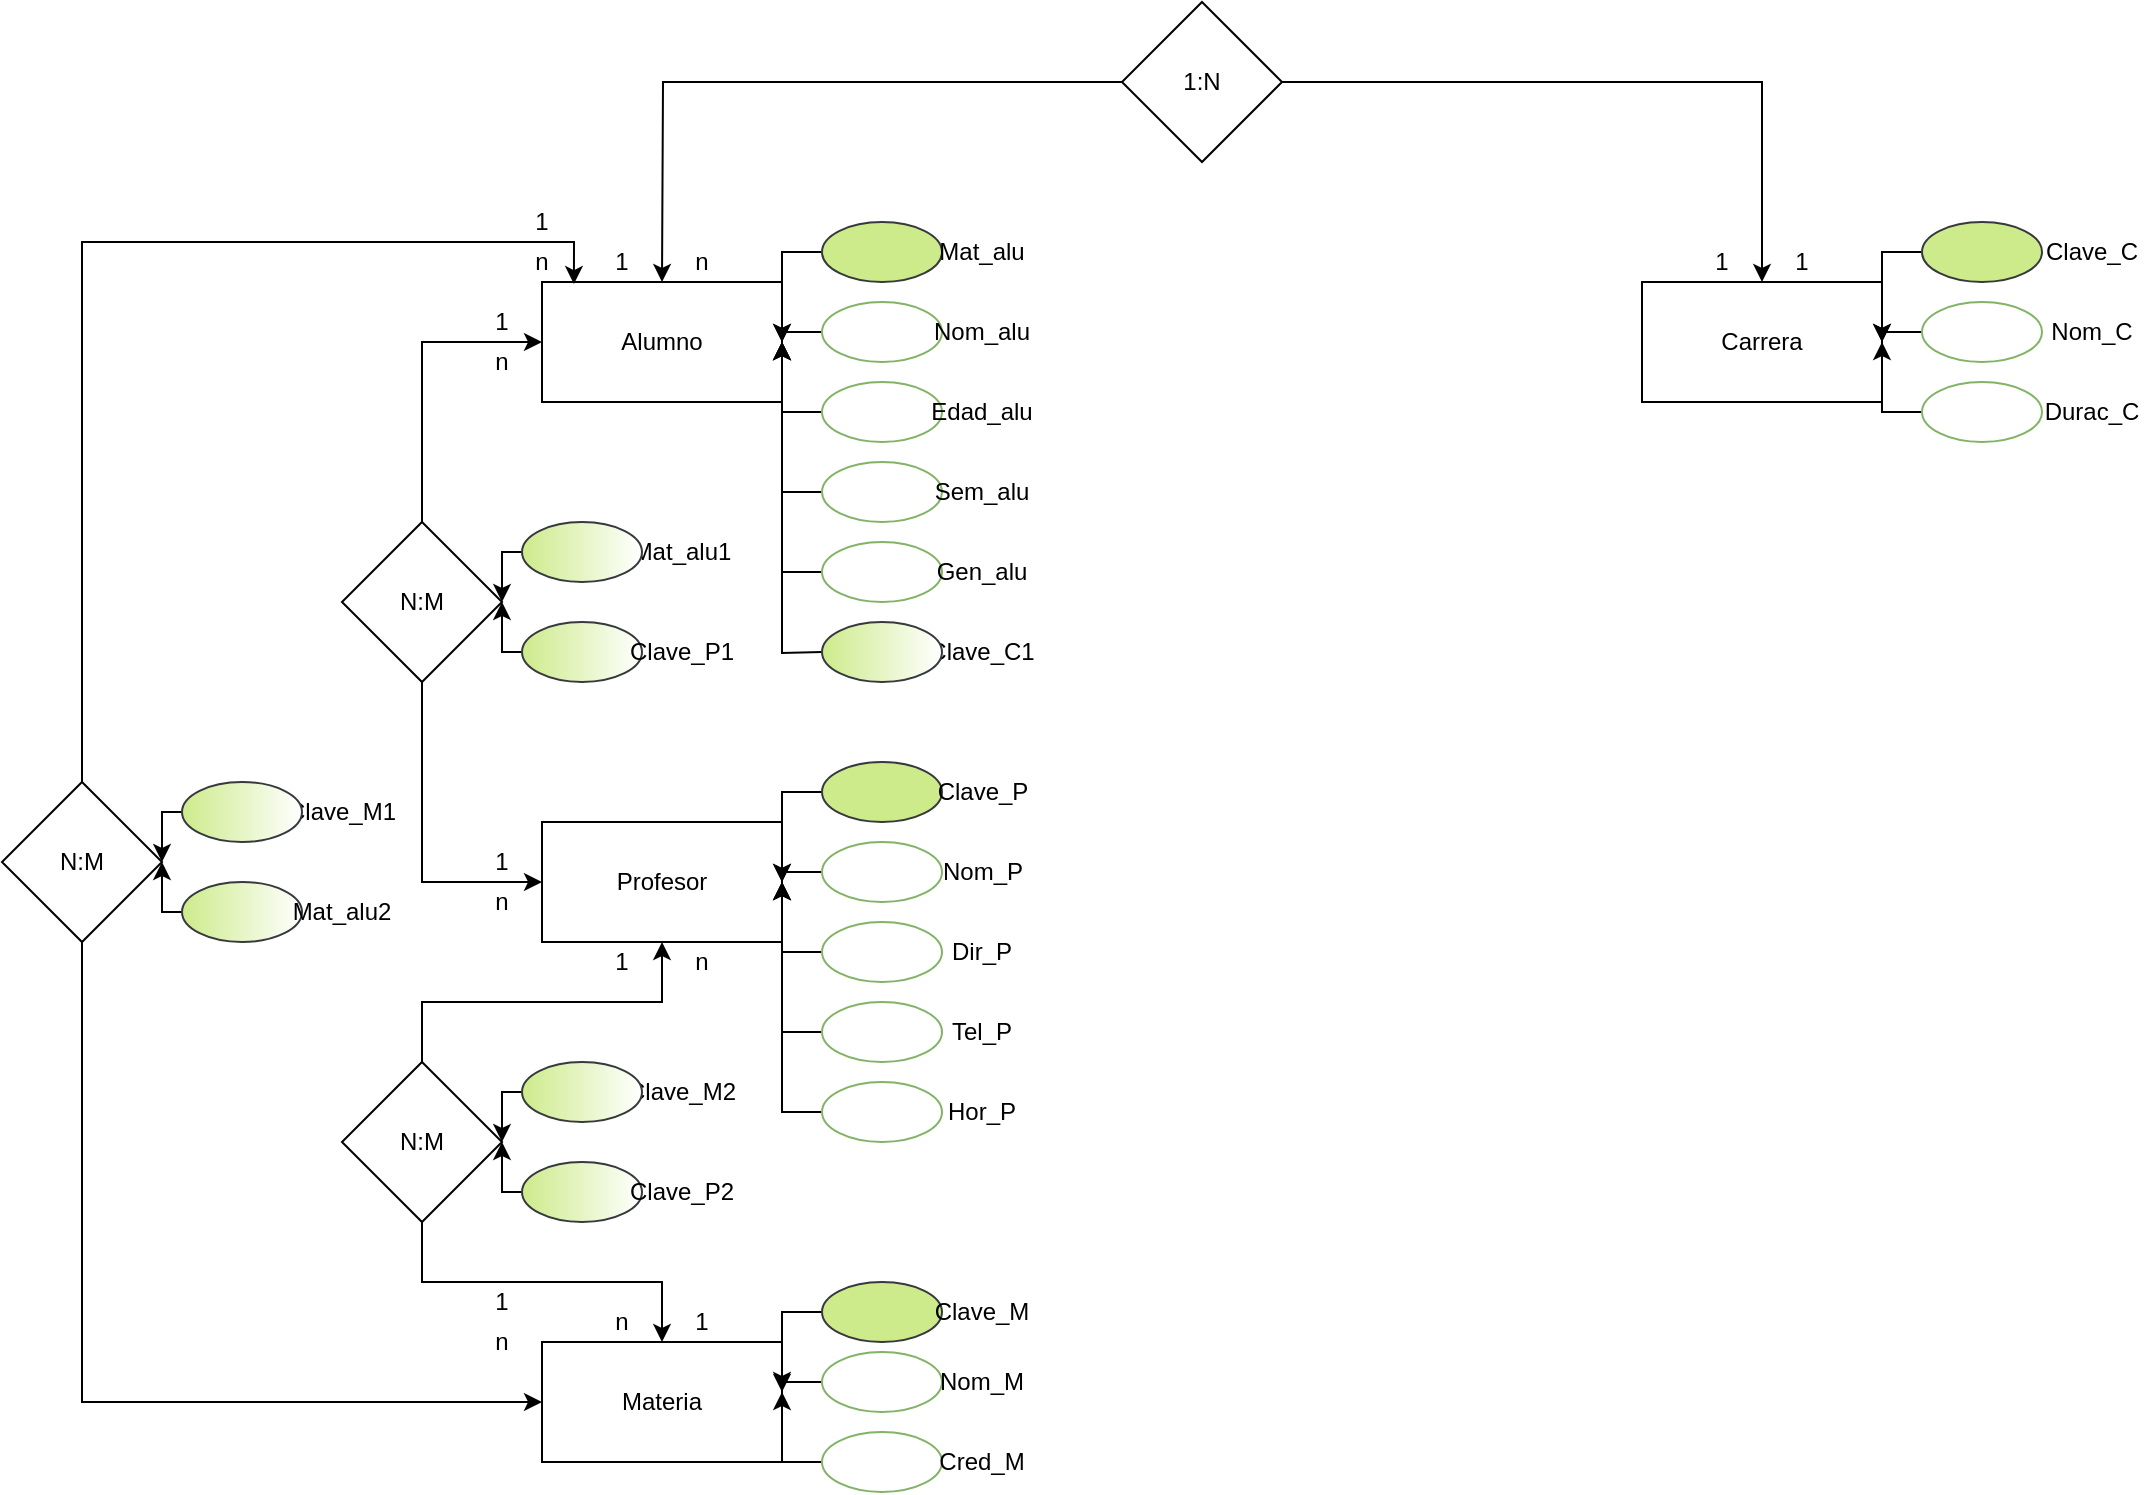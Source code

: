 <mxfile version="13.0.3" type="device" pages="2"><diagram id="GftuG7pJ5ghSXAMdsQRa" name="Ejercicio Colegio"><mxGraphModel dx="2495" dy="846" grid="1" gridSize="10" guides="1" tooltips="1" connect="1" arrows="1" fold="1" page="1" pageScale="1" pageWidth="1169" pageHeight="827" math="0" shadow="0"><root><mxCell id="0"/><mxCell id="1" parent="0"/><mxCell id="1kklRk2YoFLjcRQplFid-1" value="Alumno" style="rounded=0;whiteSpace=wrap;html=1;" parent="1" vertex="1"><mxGeometry x="250" y="160" width="120" height="60" as="geometry"/></mxCell><mxCell id="1kklRk2YoFLjcRQplFid-2" value="Carrera" style="rounded=0;whiteSpace=wrap;html=1;" parent="1" vertex="1"><mxGeometry x="800" y="160" width="120" height="60" as="geometry"/></mxCell><mxCell id="1kklRk2YoFLjcRQplFid-3" value="Profesor" style="rounded=0;whiteSpace=wrap;html=1;" parent="1" vertex="1"><mxGeometry x="250" y="430" width="120" height="60" as="geometry"/></mxCell><mxCell id="1kklRk2YoFLjcRQplFid-4" value="Materia" style="rounded=0;whiteSpace=wrap;html=1;" parent="1" vertex="1"><mxGeometry x="250" y="690" width="120" height="60" as="geometry"/></mxCell><mxCell id="1kklRk2YoFLjcRQplFid-37" style="edgeStyle=orthogonalEdgeStyle;rounded=0;orthogonalLoop=1;jettySize=auto;html=1;exitX=0;exitY=0.5;exitDx=0;exitDy=0;" parent="1" source="1kklRk2YoFLjcRQplFid-5" edge="1"><mxGeometry relative="1" as="geometry"><mxPoint x="370" y="190" as="targetPoint"/></mxGeometry></mxCell><mxCell id="1kklRk2YoFLjcRQplFid-5" value="" style="ellipse;whiteSpace=wrap;html=1;fillColor=#cdeb8b;strokeColor=#36393d;" parent="1" vertex="1"><mxGeometry x="390" y="130" width="60" height="30" as="geometry"/></mxCell><mxCell id="1kklRk2YoFLjcRQplFid-76" style="edgeStyle=orthogonalEdgeStyle;rounded=0;orthogonalLoop=1;jettySize=auto;html=1;exitX=0;exitY=0.5;exitDx=0;exitDy=0;" parent="1" source="1kklRk2YoFLjcRQplFid-8" edge="1"><mxGeometry relative="1" as="geometry"><mxPoint x="370" y="460" as="targetPoint"/></mxGeometry></mxCell><mxCell id="1kklRk2YoFLjcRQplFid-8" value="" style="ellipse;whiteSpace=wrap;html=1;fillColor=#cdeb8b;strokeColor=#36393d;" parent="1" vertex="1"><mxGeometry x="390" y="400" width="60" height="30" as="geometry"/></mxCell><mxCell id="1kklRk2YoFLjcRQplFid-84" style="edgeStyle=orthogonalEdgeStyle;rounded=0;orthogonalLoop=1;jettySize=auto;html=1;exitX=0;exitY=0.5;exitDx=0;exitDy=0;" parent="1" source="1kklRk2YoFLjcRQplFid-9" edge="1"><mxGeometry relative="1" as="geometry"><mxPoint x="370" y="715" as="targetPoint"/></mxGeometry></mxCell><mxCell id="1kklRk2YoFLjcRQplFid-9" value="" style="ellipse;whiteSpace=wrap;html=1;fillColor=#cdeb8b;strokeColor=#36393d;" parent="1" vertex="1"><mxGeometry x="390" y="660" width="60" height="30" as="geometry"/></mxCell><mxCell id="1kklRk2YoFLjcRQplFid-45" style="edgeStyle=orthogonalEdgeStyle;rounded=0;orthogonalLoop=1;jettySize=auto;html=1;exitX=0;exitY=0.5;exitDx=0;exitDy=0;" parent="1" source="1kklRk2YoFLjcRQplFid-10" edge="1"><mxGeometry relative="1" as="geometry"><mxPoint x="920" y="190" as="targetPoint"/></mxGeometry></mxCell><mxCell id="1kklRk2YoFLjcRQplFid-10" value="" style="ellipse;whiteSpace=wrap;html=1;fillColor=#cdeb8b;strokeColor=#36393d;" parent="1" vertex="1"><mxGeometry x="940" y="130" width="60" height="30" as="geometry"/></mxCell><mxCell id="1kklRk2YoFLjcRQplFid-31" style="edgeStyle=orthogonalEdgeStyle;rounded=0;orthogonalLoop=1;jettySize=auto;html=1;exitX=0;exitY=0.5;exitDx=0;exitDy=0;entryX=1;entryY=0.5;entryDx=0;entryDy=0;" parent="1" source="1kklRk2YoFLjcRQplFid-12" edge="1"><mxGeometry relative="1" as="geometry"><mxPoint x="370" y="190" as="targetPoint"/></mxGeometry></mxCell><mxCell id="1kklRk2YoFLjcRQplFid-12" value="" style="ellipse;whiteSpace=wrap;html=1;fillColor=none;strokeColor=#82b366;" parent="1" vertex="1"><mxGeometry x="390" y="170" width="60" height="30" as="geometry"/></mxCell><mxCell id="1kklRk2YoFLjcRQplFid-32" style="edgeStyle=orthogonalEdgeStyle;rounded=0;orthogonalLoop=1;jettySize=auto;html=1;exitX=0;exitY=0.5;exitDx=0;exitDy=0;entryX=1;entryY=0.5;entryDx=0;entryDy=0;" parent="1" source="1kklRk2YoFLjcRQplFid-13" edge="1"><mxGeometry relative="1" as="geometry"><mxPoint x="370" y="190" as="targetPoint"/></mxGeometry></mxCell><mxCell id="1kklRk2YoFLjcRQplFid-13" value="" style="ellipse;whiteSpace=wrap;html=1;fillColor=none;strokeColor=#82b366;" parent="1" vertex="1"><mxGeometry x="390" y="210" width="60" height="30" as="geometry"/></mxCell><mxCell id="1kklRk2YoFLjcRQplFid-36" style="edgeStyle=orthogonalEdgeStyle;rounded=0;orthogonalLoop=1;jettySize=auto;html=1;exitX=0;exitY=0.5;exitDx=0;exitDy=0;" parent="1" source="1kklRk2YoFLjcRQplFid-14" edge="1"><mxGeometry relative="1" as="geometry"><mxPoint x="370" y="190" as="targetPoint"/></mxGeometry></mxCell><mxCell id="1kklRk2YoFLjcRQplFid-14" value="" style="ellipse;whiteSpace=wrap;html=1;fillColor=none;strokeColor=#82b366;" parent="1" vertex="1"><mxGeometry x="390" y="290" width="60" height="30" as="geometry"/></mxCell><mxCell id="1kklRk2YoFLjcRQplFid-35" style="edgeStyle=orthogonalEdgeStyle;rounded=0;orthogonalLoop=1;jettySize=auto;html=1;exitX=0;exitY=0.5;exitDx=0;exitDy=0;" parent="1" source="1kklRk2YoFLjcRQplFid-15" edge="1"><mxGeometry relative="1" as="geometry"><mxPoint x="370" y="190" as="targetPoint"/></mxGeometry></mxCell><mxCell id="1kklRk2YoFLjcRQplFid-15" value="" style="ellipse;whiteSpace=wrap;html=1;fillColor=none;strokeColor=#82b366;" parent="1" vertex="1"><mxGeometry x="390" y="250" width="60" height="30" as="geometry"/></mxCell><mxCell id="1kklRk2YoFLjcRQplFid-43" style="edgeStyle=orthogonalEdgeStyle;rounded=0;orthogonalLoop=1;jettySize=auto;html=1;exitX=0;exitY=0.5;exitDx=0;exitDy=0;entryX=1;entryY=0.5;entryDx=0;entryDy=0;" parent="1" source="1kklRk2YoFLjcRQplFid-16" target="1kklRk2YoFLjcRQplFid-2" edge="1"><mxGeometry relative="1" as="geometry"/></mxCell><mxCell id="1kklRk2YoFLjcRQplFid-16" value="" style="ellipse;whiteSpace=wrap;html=1;fillColor=none;strokeColor=#82b366;" parent="1" vertex="1"><mxGeometry x="940" y="170" width="60" height="30" as="geometry"/></mxCell><mxCell id="1kklRk2YoFLjcRQplFid-44" style="edgeStyle=orthogonalEdgeStyle;rounded=0;orthogonalLoop=1;jettySize=auto;html=1;exitX=0;exitY=0.5;exitDx=0;exitDy=0;" parent="1" source="1kklRk2YoFLjcRQplFid-17" edge="1"><mxGeometry relative="1" as="geometry"><mxPoint x="920" y="190" as="targetPoint"/></mxGeometry></mxCell><mxCell id="1kklRk2YoFLjcRQplFid-17" value="" style="ellipse;whiteSpace=wrap;html=1;fillColor=none;strokeColor=#82b366;" parent="1" vertex="1"><mxGeometry x="940" y="210" width="60" height="30" as="geometry"/></mxCell><mxCell id="1kklRk2YoFLjcRQplFid-78" style="edgeStyle=orthogonalEdgeStyle;rounded=0;orthogonalLoop=1;jettySize=auto;html=1;exitX=0;exitY=0.5;exitDx=0;exitDy=0;" parent="1" source="1kklRk2YoFLjcRQplFid-18" edge="1"><mxGeometry relative="1" as="geometry"><mxPoint x="370" y="460" as="targetPoint"/></mxGeometry></mxCell><mxCell id="1kklRk2YoFLjcRQplFid-18" value="" style="ellipse;whiteSpace=wrap;html=1;fillColor=none;strokeColor=#82b366;" parent="1" vertex="1"><mxGeometry x="390" y="520" width="60" height="30" as="geometry"/></mxCell><mxCell id="1kklRk2YoFLjcRQplFid-79" style="edgeStyle=orthogonalEdgeStyle;rounded=0;orthogonalLoop=1;jettySize=auto;html=1;exitX=0;exitY=0.5;exitDx=0;exitDy=0;" parent="1" source="1kklRk2YoFLjcRQplFid-19" edge="1"><mxGeometry relative="1" as="geometry"><mxPoint x="370" y="460" as="targetPoint"/></mxGeometry></mxCell><mxCell id="1kklRk2YoFLjcRQplFid-19" value="" style="ellipse;whiteSpace=wrap;html=1;fillColor=none;strokeColor=#82b366;" parent="1" vertex="1"><mxGeometry x="390" y="560" width="60" height="30" as="geometry"/></mxCell><mxCell id="1kklRk2YoFLjcRQplFid-75" style="edgeStyle=orthogonalEdgeStyle;rounded=0;orthogonalLoop=1;jettySize=auto;html=1;exitX=0;exitY=0.5;exitDx=0;exitDy=0;entryX=1;entryY=0.5;entryDx=0;entryDy=0;" parent="1" source="1kklRk2YoFLjcRQplFid-20" target="1kklRk2YoFLjcRQplFid-3" edge="1"><mxGeometry relative="1" as="geometry"/></mxCell><mxCell id="1kklRk2YoFLjcRQplFid-20" value="" style="ellipse;whiteSpace=wrap;html=1;fillColor=none;strokeColor=#82b366;" parent="1" vertex="1"><mxGeometry x="390" y="440" width="60" height="30" as="geometry"/></mxCell><mxCell id="1kklRk2YoFLjcRQplFid-77" style="edgeStyle=orthogonalEdgeStyle;rounded=0;orthogonalLoop=1;jettySize=auto;html=1;exitX=0;exitY=0.5;exitDx=0;exitDy=0;entryX=1;entryY=0.5;entryDx=0;entryDy=0;" parent="1" source="1kklRk2YoFLjcRQplFid-21" target="1kklRk2YoFLjcRQplFid-3" edge="1"><mxGeometry relative="1" as="geometry"/></mxCell><mxCell id="1kklRk2YoFLjcRQplFid-21" value="" style="ellipse;whiteSpace=wrap;html=1;fillColor=none;strokeColor=#82b366;" parent="1" vertex="1"><mxGeometry x="390" y="480" width="60" height="30" as="geometry"/></mxCell><mxCell id="1kklRk2YoFLjcRQplFid-25" value="Mat_alu" style="text;html=1;strokeColor=none;fillColor=none;align=center;verticalAlign=middle;whiteSpace=wrap;rounded=0;" parent="1" vertex="1"><mxGeometry x="450" y="135" width="40" height="20" as="geometry"/></mxCell><mxCell id="1kklRk2YoFLjcRQplFid-26" value="Nom_alu" style="text;html=1;strokeColor=none;fillColor=none;align=center;verticalAlign=middle;whiteSpace=wrap;rounded=0;" parent="1" vertex="1"><mxGeometry x="450" y="175" width="40" height="20" as="geometry"/></mxCell><mxCell id="1kklRk2YoFLjcRQplFid-27" value="Edad_alu" style="text;html=1;strokeColor=none;fillColor=none;align=center;verticalAlign=middle;whiteSpace=wrap;rounded=0;" parent="1" vertex="1"><mxGeometry x="450" y="215" width="40" height="20" as="geometry"/></mxCell><mxCell id="1kklRk2YoFLjcRQplFid-28" value="Sem_alu" style="text;html=1;strokeColor=none;fillColor=none;align=center;verticalAlign=middle;whiteSpace=wrap;rounded=0;" parent="1" vertex="1"><mxGeometry x="450" y="255" width="40" height="20" as="geometry"/></mxCell><mxCell id="1kklRk2YoFLjcRQplFid-29" value="Gen_alu" style="text;html=1;strokeColor=none;fillColor=none;align=center;verticalAlign=middle;whiteSpace=wrap;rounded=0;" parent="1" vertex="1"><mxGeometry x="450" y="295" width="40" height="20" as="geometry"/></mxCell><mxCell id="1kklRk2YoFLjcRQplFid-38" value="Clave_C" style="text;html=1;strokeColor=none;fillColor=none;align=center;verticalAlign=middle;whiteSpace=wrap;rounded=0;" parent="1" vertex="1"><mxGeometry x="1000" y="135" width="50" height="20" as="geometry"/></mxCell><mxCell id="1kklRk2YoFLjcRQplFid-39" value="Nom_C" style="text;html=1;strokeColor=none;fillColor=none;align=center;verticalAlign=middle;whiteSpace=wrap;rounded=0;" parent="1" vertex="1"><mxGeometry x="1000" y="175" width="50" height="20" as="geometry"/></mxCell><mxCell id="1kklRk2YoFLjcRQplFid-40" value="Durac_C" style="text;html=1;strokeColor=none;fillColor=none;align=center;verticalAlign=middle;whiteSpace=wrap;rounded=0;" parent="1" vertex="1"><mxGeometry x="1000" y="215" width="50" height="20" as="geometry"/></mxCell><mxCell id="1kklRk2YoFLjcRQplFid-47" style="edgeStyle=orthogonalEdgeStyle;rounded=0;orthogonalLoop=1;jettySize=auto;html=1;exitX=1;exitY=0.5;exitDx=0;exitDy=0;entryX=0.5;entryY=0;entryDx=0;entryDy=0;" parent="1" source="1kklRk2YoFLjcRQplFid-46" target="1kklRk2YoFLjcRQplFid-2" edge="1"><mxGeometry relative="1" as="geometry"/></mxCell><mxCell id="1kklRk2YoFLjcRQplFid-48" style="edgeStyle=orthogonalEdgeStyle;rounded=0;orthogonalLoop=1;jettySize=auto;html=1;exitX=0;exitY=0.5;exitDx=0;exitDy=0;entryX=0.5;entryY=0;entryDx=0;entryDy=0;" parent="1" source="1kklRk2YoFLjcRQplFid-46" edge="1"><mxGeometry relative="1" as="geometry"><mxPoint x="310" y="160" as="targetPoint"/></mxGeometry></mxCell><mxCell id="1kklRk2YoFLjcRQplFid-46" value="1:N" style="rhombus;whiteSpace=wrap;html=1;fillColor=none;" parent="1" vertex="1"><mxGeometry x="540" y="20" width="80" height="80" as="geometry"/></mxCell><mxCell id="1kklRk2YoFLjcRQplFid-49" value="1" style="text;html=1;strokeColor=none;fillColor=none;align=center;verticalAlign=middle;whiteSpace=wrap;rounded=0;" parent="1" vertex="1"><mxGeometry x="270" y="140" width="40" height="20" as="geometry"/></mxCell><mxCell id="1kklRk2YoFLjcRQplFid-50" value="n" style="text;html=1;strokeColor=none;fillColor=none;align=center;verticalAlign=middle;whiteSpace=wrap;rounded=0;" parent="1" vertex="1"><mxGeometry x="310" y="140" width="40" height="20" as="geometry"/></mxCell><mxCell id="1kklRk2YoFLjcRQplFid-51" value="1" style="text;html=1;strokeColor=none;fillColor=none;align=center;verticalAlign=middle;whiteSpace=wrap;rounded=0;" parent="1" vertex="1"><mxGeometry x="820" y="140" width="40" height="20" as="geometry"/></mxCell><mxCell id="1kklRk2YoFLjcRQplFid-52" value="1" style="text;html=1;strokeColor=none;fillColor=none;align=center;verticalAlign=middle;whiteSpace=wrap;rounded=0;" parent="1" vertex="1"><mxGeometry x="860" y="140" width="40" height="20" as="geometry"/></mxCell><mxCell id="1kklRk2YoFLjcRQplFid-54" style="edgeStyle=orthogonalEdgeStyle;rounded=0;orthogonalLoop=1;jettySize=auto;html=1;exitX=0;exitY=0.5;exitDx=0;exitDy=0;" parent="1" edge="1"><mxGeometry relative="1" as="geometry"><mxPoint x="370" y="190" as="targetPoint"/><mxPoint x="390" y="345" as="sourcePoint"/></mxGeometry></mxCell><mxCell id="1kklRk2YoFLjcRQplFid-55" value="Clave_C1" style="text;html=1;strokeColor=none;fillColor=none;align=center;verticalAlign=middle;whiteSpace=wrap;rounded=0;" parent="1" vertex="1"><mxGeometry x="450" y="335" width="40" height="20" as="geometry"/></mxCell><mxCell id="1kklRk2YoFLjcRQplFid-58" value="Clave_P" style="text;html=1;align=center;verticalAlign=middle;resizable=0;points=[];autosize=1;" parent="1" vertex="1"><mxGeometry x="440" y="405" width="60" height="20" as="geometry"/></mxCell><mxCell id="1kklRk2YoFLjcRQplFid-62" value="Nom_P" style="text;html=1;align=center;verticalAlign=middle;resizable=0;points=[];autosize=1;" parent="1" vertex="1"><mxGeometry x="440" y="445" width="60" height="20" as="geometry"/></mxCell><mxCell id="1kklRk2YoFLjcRQplFid-63" value="Dir_P" style="text;html=1;strokeColor=none;fillColor=none;align=center;verticalAlign=middle;whiteSpace=wrap;rounded=0;shadow=0;" parent="1" vertex="1"><mxGeometry x="450" y="485" width="40" height="20" as="geometry"/></mxCell><mxCell id="1kklRk2YoFLjcRQplFid-65" value="Tel_P" style="text;html=1;strokeColor=none;fillColor=none;align=center;verticalAlign=middle;whiteSpace=wrap;rounded=0;shadow=0;" parent="1" vertex="1"><mxGeometry x="450" y="525" width="40" height="20" as="geometry"/></mxCell><mxCell id="1kklRk2YoFLjcRQplFid-66" value="Hor_P" style="text;html=1;strokeColor=none;fillColor=none;align=center;verticalAlign=middle;whiteSpace=wrap;rounded=0;shadow=0;" parent="1" vertex="1"><mxGeometry x="450" y="565" width="40" height="20" as="geometry"/></mxCell><mxCell id="1kklRk2YoFLjcRQplFid-83" style="edgeStyle=orthogonalEdgeStyle;rounded=0;orthogonalLoop=1;jettySize=auto;html=1;exitX=0;exitY=0.5;exitDx=0;exitDy=0;entryX=1;entryY=0.4;entryDx=0;entryDy=0;entryPerimeter=0;" parent="1" source="1kklRk2YoFLjcRQplFid-67" target="1kklRk2YoFLjcRQplFid-4" edge="1"><mxGeometry relative="1" as="geometry"/></mxCell><mxCell id="1kklRk2YoFLjcRQplFid-67" value="" style="ellipse;whiteSpace=wrap;html=1;fillColor=none;strokeColor=#82b366;" parent="1" vertex="1"><mxGeometry x="390" y="695" width="60" height="30" as="geometry"/></mxCell><mxCell id="1kklRk2YoFLjcRQplFid-85" style="edgeStyle=orthogonalEdgeStyle;rounded=0;orthogonalLoop=1;jettySize=auto;html=1;exitX=0;exitY=0.5;exitDx=0;exitDy=0;" parent="1" source="1kklRk2YoFLjcRQplFid-68" edge="1"><mxGeometry relative="1" as="geometry"><mxPoint x="370" y="715" as="targetPoint"/></mxGeometry></mxCell><mxCell id="1kklRk2YoFLjcRQplFid-68" value="" style="ellipse;whiteSpace=wrap;html=1;fillColor=none;strokeColor=#82b366;" parent="1" vertex="1"><mxGeometry x="390" y="735" width="60" height="30" as="geometry"/></mxCell><mxCell id="1kklRk2YoFLjcRQplFid-69" value="Nom_M" style="text;html=1;strokeColor=none;fillColor=none;align=center;verticalAlign=middle;whiteSpace=wrap;rounded=0;shadow=0;" parent="1" vertex="1"><mxGeometry x="450" y="700" width="40" height="20" as="geometry"/></mxCell><mxCell id="1kklRk2YoFLjcRQplFid-70" value="Cred_M" style="text;html=1;strokeColor=none;fillColor=none;align=center;verticalAlign=middle;whiteSpace=wrap;rounded=0;shadow=0;" parent="1" vertex="1"><mxGeometry x="450" y="740" width="40" height="20" as="geometry"/></mxCell><mxCell id="1kklRk2YoFLjcRQplFid-71" value="Clave_M" style="text;html=1;strokeColor=none;fillColor=none;align=center;verticalAlign=middle;whiteSpace=wrap;rounded=0;shadow=0;" parent="1" vertex="1"><mxGeometry x="450" y="665" width="40" height="20" as="geometry"/></mxCell><mxCell id="1kklRk2YoFLjcRQplFid-87" style="edgeStyle=orthogonalEdgeStyle;rounded=0;orthogonalLoop=1;jettySize=auto;html=1;exitX=0.5;exitY=0;exitDx=0;exitDy=0;entryX=0;entryY=0.5;entryDx=0;entryDy=0;" parent="1" source="1kklRk2YoFLjcRQplFid-86" target="1kklRk2YoFLjcRQplFid-1" edge="1"><mxGeometry relative="1" as="geometry"/></mxCell><mxCell id="1kklRk2YoFLjcRQplFid-88" style="edgeStyle=orthogonalEdgeStyle;rounded=0;orthogonalLoop=1;jettySize=auto;html=1;exitX=0.5;exitY=1;exitDx=0;exitDy=0;entryX=0;entryY=0.5;entryDx=0;entryDy=0;" parent="1" source="1kklRk2YoFLjcRQplFid-86" target="1kklRk2YoFLjcRQplFid-3" edge="1"><mxGeometry relative="1" as="geometry"/></mxCell><mxCell id="1kklRk2YoFLjcRQplFid-86" value="N:M" style="rhombus;whiteSpace=wrap;html=1;fillColor=none;" parent="1" vertex="1"><mxGeometry x="150" y="280" width="80" height="80" as="geometry"/></mxCell><mxCell id="1kklRk2YoFLjcRQplFid-89" value="1" style="text;html=1;strokeColor=none;fillColor=none;align=center;verticalAlign=middle;whiteSpace=wrap;rounded=0;shadow=0;" parent="1" vertex="1"><mxGeometry x="210" y="170" width="40" height="20" as="geometry"/></mxCell><mxCell id="1kklRk2YoFLjcRQplFid-92" value="n" style="text;html=1;strokeColor=none;fillColor=none;align=center;verticalAlign=middle;whiteSpace=wrap;rounded=0;shadow=0;" parent="1" vertex="1"><mxGeometry x="210" y="460" width="40" height="20" as="geometry"/></mxCell><mxCell id="1kklRk2YoFLjcRQplFid-93" value="n" style="text;html=1;strokeColor=none;fillColor=none;align=center;verticalAlign=middle;whiteSpace=wrap;rounded=0;shadow=0;" parent="1" vertex="1"><mxGeometry x="210" y="190" width="40" height="20" as="geometry"/></mxCell><mxCell id="1kklRk2YoFLjcRQplFid-94" value="1" style="text;html=1;strokeColor=none;fillColor=none;align=center;verticalAlign=middle;whiteSpace=wrap;rounded=0;shadow=0;" parent="1" vertex="1"><mxGeometry x="210" y="440" width="40" height="20" as="geometry"/></mxCell><mxCell id="1kklRk2YoFLjcRQplFid-102" style="edgeStyle=orthogonalEdgeStyle;rounded=0;orthogonalLoop=1;jettySize=auto;html=1;exitX=0;exitY=0.5;exitDx=0;exitDy=0;entryX=1;entryY=0.5;entryDx=0;entryDy=0;" parent="1" target="1kklRk2YoFLjcRQplFid-86" edge="1"><mxGeometry relative="1" as="geometry"><mxPoint x="240" y="295" as="sourcePoint"/></mxGeometry></mxCell><mxCell id="1kklRk2YoFLjcRQplFid-96" value="Mat_alu1" style="text;html=1;strokeColor=none;fillColor=none;align=center;verticalAlign=middle;whiteSpace=wrap;rounded=0;" parent="1" vertex="1"><mxGeometry x="300" y="285" width="40" height="20" as="geometry"/></mxCell><mxCell id="1kklRk2YoFLjcRQplFid-101" style="edgeStyle=orthogonalEdgeStyle;rounded=0;orthogonalLoop=1;jettySize=auto;html=1;exitX=0;exitY=0.5;exitDx=0;exitDy=0;entryX=1;entryY=0.5;entryDx=0;entryDy=0;" parent="1" source="1kklRk2YoFLjcRQplFid-97" target="1kklRk2YoFLjcRQplFid-86" edge="1"><mxGeometry relative="1" as="geometry"/></mxCell><mxCell id="1kklRk2YoFLjcRQplFid-97" value="" style="ellipse;whiteSpace=wrap;html=1;fillColor=#cdeb8b;strokeColor=#36393d;fillOpacity=100;shadow=0;gradientDirection=east;gradientColor=#ffffff;" parent="1" vertex="1"><mxGeometry x="240" y="330" width="60" height="30" as="geometry"/></mxCell><mxCell id="1kklRk2YoFLjcRQplFid-98" value="Clave_P1" style="text;html=1;strokeColor=none;fillColor=none;align=center;verticalAlign=middle;whiteSpace=wrap;rounded=0;" parent="1" vertex="1"><mxGeometry x="300" y="335" width="40" height="20" as="geometry"/></mxCell><mxCell id="1kklRk2YoFLjcRQplFid-103" value="" style="ellipse;whiteSpace=wrap;html=1;fillColor=#cdeb8b;strokeColor=#36393d;fillOpacity=100;shadow=0;gradientDirection=east;gradientColor=#ffffff;" parent="1" vertex="1"><mxGeometry x="240" y="280" width="60" height="30" as="geometry"/></mxCell><mxCell id="1kklRk2YoFLjcRQplFid-104" value="" style="ellipse;whiteSpace=wrap;html=1;fillColor=#cdeb8b;strokeColor=#36393d;fillOpacity=100;shadow=0;gradientDirection=east;gradientColor=#ffffff;" parent="1" vertex="1"><mxGeometry x="390" y="330" width="60" height="30" as="geometry"/></mxCell><mxCell id="1kklRk2YoFLjcRQplFid-107" style="edgeStyle=orthogonalEdgeStyle;rounded=0;orthogonalLoop=1;jettySize=auto;html=1;exitX=0.5;exitY=1;exitDx=0;exitDy=0;entryX=0;entryY=0.5;entryDx=0;entryDy=0;" parent="1" source="1kklRk2YoFLjcRQplFid-105" target="1kklRk2YoFLjcRQplFid-4" edge="1"><mxGeometry relative="1" as="geometry"/></mxCell><mxCell id="1kklRk2YoFLjcRQplFid-108" style="edgeStyle=orthogonalEdgeStyle;rounded=0;orthogonalLoop=1;jettySize=auto;html=1;exitX=0.5;exitY=0;exitDx=0;exitDy=0;entryX=0.133;entryY=0.017;entryDx=0;entryDy=0;entryPerimeter=0;" parent="1" source="1kklRk2YoFLjcRQplFid-105" target="1kklRk2YoFLjcRQplFid-1" edge="1"><mxGeometry relative="1" as="geometry"/></mxCell><mxCell id="1kklRk2YoFLjcRQplFid-105" value="N:M" style="rhombus;whiteSpace=wrap;html=1;fillColor=none;" parent="1" vertex="1"><mxGeometry x="-20" y="410" width="80" height="80" as="geometry"/></mxCell><mxCell id="1kklRk2YoFLjcRQplFid-109" value="1" style="text;html=1;strokeColor=none;fillColor=none;align=center;verticalAlign=middle;whiteSpace=wrap;rounded=0;shadow=0;" parent="1" vertex="1"><mxGeometry x="230" y="120" width="40" height="20" as="geometry"/></mxCell><mxCell id="1kklRk2YoFLjcRQplFid-110" value="1" style="text;html=1;strokeColor=none;fillColor=none;align=center;verticalAlign=middle;whiteSpace=wrap;rounded=0;shadow=0;" parent="1" vertex="1"><mxGeometry x="210" y="660" width="40" height="20" as="geometry"/></mxCell><mxCell id="1kklRk2YoFLjcRQplFid-111" value="n" style="text;html=1;strokeColor=none;fillColor=none;align=center;verticalAlign=middle;whiteSpace=wrap;rounded=0;shadow=0;" parent="1" vertex="1"><mxGeometry x="230" y="140" width="40" height="20" as="geometry"/></mxCell><mxCell id="1kklRk2YoFLjcRQplFid-112" value="n" style="text;html=1;strokeColor=none;fillColor=none;align=center;verticalAlign=middle;whiteSpace=wrap;rounded=0;shadow=0;" parent="1" vertex="1"><mxGeometry x="210" y="680" width="40" height="20" as="geometry"/></mxCell><mxCell id="1kklRk2YoFLjcRQplFid-113" value="Clave_M1" style="text;html=1;strokeColor=none;fillColor=none;align=center;verticalAlign=middle;whiteSpace=wrap;rounded=0;" parent="1" vertex="1"><mxGeometry x="130" y="415" width="40" height="20" as="geometry"/></mxCell><mxCell id="1kklRk2YoFLjcRQplFid-118" style="edgeStyle=orthogonalEdgeStyle;rounded=0;orthogonalLoop=1;jettySize=auto;html=1;exitX=0;exitY=0.5;exitDx=0;exitDy=0;" parent="1" source="1kklRk2YoFLjcRQplFid-114" edge="1"><mxGeometry relative="1" as="geometry"><mxPoint x="60" y="450" as="targetPoint"/></mxGeometry></mxCell><mxCell id="1kklRk2YoFLjcRQplFid-114" value="" style="ellipse;whiteSpace=wrap;html=1;fillColor=#cdeb8b;strokeColor=#36393d;fillOpacity=100;shadow=0;gradientDirection=east;gradientColor=#ffffff;" parent="1" vertex="1"><mxGeometry x="70" y="460" width="60" height="30" as="geometry"/></mxCell><mxCell id="1kklRk2YoFLjcRQplFid-115" value="Mat_alu2" style="text;html=1;strokeColor=none;fillColor=none;align=center;verticalAlign=middle;whiteSpace=wrap;rounded=0;" parent="1" vertex="1"><mxGeometry x="130" y="465" width="40" height="20" as="geometry"/></mxCell><mxCell id="1kklRk2YoFLjcRQplFid-117" style="edgeStyle=orthogonalEdgeStyle;rounded=0;orthogonalLoop=1;jettySize=auto;html=1;exitX=0;exitY=0.5;exitDx=0;exitDy=0;entryX=1;entryY=0.5;entryDx=0;entryDy=0;" parent="1" source="1kklRk2YoFLjcRQplFid-116" target="1kklRk2YoFLjcRQplFid-105" edge="1"><mxGeometry relative="1" as="geometry"/></mxCell><mxCell id="1kklRk2YoFLjcRQplFid-116" value="" style="ellipse;whiteSpace=wrap;html=1;fillColor=#cdeb8b;strokeColor=#36393d;fillOpacity=100;shadow=0;gradientDirection=east;gradientColor=#ffffff;" parent="1" vertex="1"><mxGeometry x="70" y="410" width="60" height="30" as="geometry"/></mxCell><mxCell id="1kklRk2YoFLjcRQplFid-120" style="edgeStyle=orthogonalEdgeStyle;rounded=0;orthogonalLoop=1;jettySize=auto;html=1;exitX=0.5;exitY=0;exitDx=0;exitDy=0;entryX=0.5;entryY=1;entryDx=0;entryDy=0;" parent="1" source="1kklRk2YoFLjcRQplFid-119" target="1kklRk2YoFLjcRQplFid-3" edge="1"><mxGeometry relative="1" as="geometry"/></mxCell><mxCell id="1kklRk2YoFLjcRQplFid-121" style="edgeStyle=orthogonalEdgeStyle;rounded=0;orthogonalLoop=1;jettySize=auto;html=1;exitX=0.5;exitY=1;exitDx=0;exitDy=0;entryX=0.5;entryY=0;entryDx=0;entryDy=0;" parent="1" source="1kklRk2YoFLjcRQplFid-119" target="1kklRk2YoFLjcRQplFid-4" edge="1"><mxGeometry relative="1" as="geometry"/></mxCell><mxCell id="1kklRk2YoFLjcRQplFid-119" value="N:M" style="rhombus;whiteSpace=wrap;html=1;fillColor=none;" parent="1" vertex="1"><mxGeometry x="150" y="550" width="80" height="80" as="geometry"/></mxCell><mxCell id="1kklRk2YoFLjcRQplFid-122" value="1" style="text;html=1;strokeColor=none;fillColor=none;align=center;verticalAlign=middle;whiteSpace=wrap;rounded=0;shadow=0;" parent="1" vertex="1"><mxGeometry x="270" y="490" width="40" height="20" as="geometry"/></mxCell><mxCell id="1kklRk2YoFLjcRQplFid-123" value="1" style="text;html=1;strokeColor=none;fillColor=none;align=center;verticalAlign=middle;whiteSpace=wrap;rounded=0;shadow=0;" parent="1" vertex="1"><mxGeometry x="310" y="670" width="40" height="20" as="geometry"/></mxCell><mxCell id="1kklRk2YoFLjcRQplFid-124" value="n" style="text;html=1;strokeColor=none;fillColor=none;align=center;verticalAlign=middle;whiteSpace=wrap;rounded=0;shadow=0;" parent="1" vertex="1"><mxGeometry x="310" y="490" width="40" height="20" as="geometry"/></mxCell><mxCell id="1kklRk2YoFLjcRQplFid-125" value="n" style="text;html=1;strokeColor=none;fillColor=none;align=center;verticalAlign=middle;whiteSpace=wrap;rounded=0;shadow=0;" parent="1" vertex="1"><mxGeometry x="270" y="670" width="40" height="20" as="geometry"/></mxCell><mxCell id="1kklRk2YoFLjcRQplFid-126" value="Clave_M2" style="text;html=1;strokeColor=none;fillColor=none;align=center;verticalAlign=middle;whiteSpace=wrap;rounded=0;" parent="1" vertex="1"><mxGeometry x="300" y="555" width="40" height="20" as="geometry"/></mxCell><mxCell id="1kklRk2YoFLjcRQplFid-127" style="edgeStyle=orthogonalEdgeStyle;rounded=0;orthogonalLoop=1;jettySize=auto;html=1;exitX=0;exitY=0.5;exitDx=0;exitDy=0;" parent="1" source="1kklRk2YoFLjcRQplFid-128" edge="1"><mxGeometry relative="1" as="geometry"><mxPoint x="230" y="590" as="targetPoint"/></mxGeometry></mxCell><mxCell id="1kklRk2YoFLjcRQplFid-128" value="" style="ellipse;whiteSpace=wrap;html=1;fillColor=#cdeb8b;strokeColor=#36393d;fillOpacity=100;shadow=0;gradientDirection=east;gradientColor=#ffffff;" parent="1" vertex="1"><mxGeometry x="240" y="600" width="60" height="30" as="geometry"/></mxCell><mxCell id="1kklRk2YoFLjcRQplFid-129" value="Clave_P2" style="text;html=1;strokeColor=none;fillColor=none;align=center;verticalAlign=middle;whiteSpace=wrap;rounded=0;" parent="1" vertex="1"><mxGeometry x="300" y="605" width="40" height="20" as="geometry"/></mxCell><mxCell id="1kklRk2YoFLjcRQplFid-130" style="edgeStyle=orthogonalEdgeStyle;rounded=0;orthogonalLoop=1;jettySize=auto;html=1;exitX=0;exitY=0.5;exitDx=0;exitDy=0;entryX=1;entryY=0.5;entryDx=0;entryDy=0;" parent="1" source="1kklRk2YoFLjcRQplFid-131" edge="1"><mxGeometry relative="1" as="geometry"><mxPoint x="230" y="590" as="targetPoint"/></mxGeometry></mxCell><mxCell id="1kklRk2YoFLjcRQplFid-131" value="" style="ellipse;whiteSpace=wrap;html=1;fillColor=#cdeb8b;strokeColor=#36393d;fillOpacity=100;shadow=0;gradientDirection=east;gradientColor=#ffffff;" parent="1" vertex="1"><mxGeometry x="240" y="550" width="60" height="30" as="geometry"/></mxCell></root></mxGraphModel></diagram><diagram id="K_TY86N-E-ghaOJQa7QR" name="Ejercicio servicio militar"><mxGraphModel dx="2495" dy="846" grid="1" gridSize="10" guides="1" tooltips="1" connect="1" arrows="1" fold="1" page="1" pageScale="1" pageWidth="1169" pageHeight="827" math="0" shadow="0"><root><mxCell id="S50DB0dWCZmrwQCPss6j-0"/><mxCell id="S50DB0dWCZmrwQCPss6j-1" parent="S50DB0dWCZmrwQCPss6j-0"/><mxCell id="baX_qJyTaX4mu62cXCBk-0" value="Soldado" style="rounded=0;whiteSpace=wrap;html=1;" parent="S50DB0dWCZmrwQCPss6j-1" vertex="1"><mxGeometry x="250" y="160" width="120" height="60" as="geometry"/></mxCell><mxCell id="baX_qJyTaX4mu62cXCBk-1" value="Cuartel" style="rounded=0;whiteSpace=wrap;html=1;" parent="S50DB0dWCZmrwQCPss6j-1" vertex="1"><mxGeometry x="800" y="160" width="120" height="60" as="geometry"/></mxCell><mxCell id="baX_qJyTaX4mu62cXCBk-2" value="Compañía&amp;nbsp;" style="rounded=0;whiteSpace=wrap;html=1;" parent="S50DB0dWCZmrwQCPss6j-1" vertex="1"><mxGeometry x="800" y="450" width="120" height="60" as="geometry"/></mxCell><mxCell id="baX_qJyTaX4mu62cXCBk-3" value="CuerpoE" style="rounded=0;whiteSpace=wrap;html=1;" parent="S50DB0dWCZmrwQCPss6j-1" vertex="1"><mxGeometry x="130" y="710" width="120" height="60" as="geometry"/></mxCell><mxCell id="baX_qJyTaX4mu62cXCBk-4" style="edgeStyle=orthogonalEdgeStyle;rounded=0;orthogonalLoop=1;jettySize=auto;html=1;exitX=0;exitY=0.5;exitDx=0;exitDy=0;" parent="S50DB0dWCZmrwQCPss6j-1" source="baX_qJyTaX4mu62cXCBk-5" edge="1"><mxGeometry relative="1" as="geometry"><mxPoint x="370" y="190" as="targetPoint"/></mxGeometry></mxCell><mxCell id="baX_qJyTaX4mu62cXCBk-5" value="" style="ellipse;whiteSpace=wrap;html=1;fillColor=#cdeb8b;strokeColor=#36393d;" parent="S50DB0dWCZmrwQCPss6j-1" vertex="1"><mxGeometry x="390" y="130" width="60" height="30" as="geometry"/></mxCell><mxCell id="baX_qJyTaX4mu62cXCBk-6" style="edgeStyle=orthogonalEdgeStyle;rounded=0;orthogonalLoop=1;jettySize=auto;html=1;exitX=0;exitY=0.5;exitDx=0;exitDy=0;" parent="S50DB0dWCZmrwQCPss6j-1" source="baX_qJyTaX4mu62cXCBk-7" edge="1"><mxGeometry relative="1" as="geometry"><mxPoint x="920" y="480" as="targetPoint"/></mxGeometry></mxCell><mxCell id="baX_qJyTaX4mu62cXCBk-7" value="" style="ellipse;whiteSpace=wrap;html=1;fillColor=#cdeb8b;strokeColor=#36393d;" parent="S50DB0dWCZmrwQCPss6j-1" vertex="1"><mxGeometry x="940" y="420" width="60" height="30" as="geometry"/></mxCell><mxCell id="baX_qJyTaX4mu62cXCBk-8" style="edgeStyle=orthogonalEdgeStyle;rounded=0;orthogonalLoop=1;jettySize=auto;html=1;exitX=0;exitY=0.5;exitDx=0;exitDy=0;" parent="S50DB0dWCZmrwQCPss6j-1" source="baX_qJyTaX4mu62cXCBk-9" edge="1"><mxGeometry relative="1" as="geometry"><mxPoint x="250" y="740" as="targetPoint"/></mxGeometry></mxCell><mxCell id="baX_qJyTaX4mu62cXCBk-9" value="" style="ellipse;whiteSpace=wrap;html=1;fillColor=#cdeb8b;strokeColor=#36393d;" parent="S50DB0dWCZmrwQCPss6j-1" vertex="1"><mxGeometry x="270" y="685" width="60" height="30" as="geometry"/></mxCell><mxCell id="baX_qJyTaX4mu62cXCBk-10" style="edgeStyle=orthogonalEdgeStyle;rounded=0;orthogonalLoop=1;jettySize=auto;html=1;exitX=0;exitY=0.5;exitDx=0;exitDy=0;" parent="S50DB0dWCZmrwQCPss6j-1" source="baX_qJyTaX4mu62cXCBk-11" edge="1"><mxGeometry relative="1" as="geometry"><mxPoint x="920" y="190" as="targetPoint"/></mxGeometry></mxCell><mxCell id="baX_qJyTaX4mu62cXCBk-11" value="" style="ellipse;whiteSpace=wrap;html=1;fillColor=#cdeb8b;strokeColor=#36393d;" parent="S50DB0dWCZmrwQCPss6j-1" vertex="1"><mxGeometry x="940" y="130" width="60" height="30" as="geometry"/></mxCell><mxCell id="baX_qJyTaX4mu62cXCBk-12" style="edgeStyle=orthogonalEdgeStyle;rounded=0;orthogonalLoop=1;jettySize=auto;html=1;exitX=0;exitY=0.5;exitDx=0;exitDy=0;entryX=1;entryY=0.5;entryDx=0;entryDy=0;" parent="S50DB0dWCZmrwQCPss6j-1" source="baX_qJyTaX4mu62cXCBk-13" edge="1"><mxGeometry relative="1" as="geometry"><mxPoint x="370" y="190" as="targetPoint"/></mxGeometry></mxCell><mxCell id="baX_qJyTaX4mu62cXCBk-13" value="" style="ellipse;whiteSpace=wrap;html=1;fillColor=none;strokeColor=#82b366;" parent="S50DB0dWCZmrwQCPss6j-1" vertex="1"><mxGeometry x="390" y="170" width="60" height="30" as="geometry"/></mxCell><mxCell id="baX_qJyTaX4mu62cXCBk-14" style="edgeStyle=orthogonalEdgeStyle;rounded=0;orthogonalLoop=1;jettySize=auto;html=1;exitX=0;exitY=0.5;exitDx=0;exitDy=0;entryX=1;entryY=0.5;entryDx=0;entryDy=0;" parent="S50DB0dWCZmrwQCPss6j-1" source="baX_qJyTaX4mu62cXCBk-15" edge="1"><mxGeometry relative="1" as="geometry"><mxPoint x="370" y="190" as="targetPoint"/></mxGeometry></mxCell><mxCell id="baX_qJyTaX4mu62cXCBk-15" value="" style="ellipse;whiteSpace=wrap;html=1;fillColor=none;strokeColor=#82b366;" parent="S50DB0dWCZmrwQCPss6j-1" vertex="1"><mxGeometry x="390" y="210" width="60" height="30" as="geometry"/></mxCell><mxCell id="baX_qJyTaX4mu62cXCBk-18" style="edgeStyle=orthogonalEdgeStyle;rounded=0;orthogonalLoop=1;jettySize=auto;html=1;exitX=0;exitY=0.5;exitDx=0;exitDy=0;" parent="S50DB0dWCZmrwQCPss6j-1" source="baX_qJyTaX4mu62cXCBk-19" edge="1"><mxGeometry relative="1" as="geometry"><mxPoint x="370" y="190" as="targetPoint"/></mxGeometry></mxCell><mxCell id="baX_qJyTaX4mu62cXCBk-19" value="" style="ellipse;whiteSpace=wrap;html=1;fillColor=none;strokeColor=#82b366;" parent="S50DB0dWCZmrwQCPss6j-1" vertex="1"><mxGeometry x="390" y="250" width="60" height="30" as="geometry"/></mxCell><mxCell id="baX_qJyTaX4mu62cXCBk-20" style="edgeStyle=orthogonalEdgeStyle;rounded=0;orthogonalLoop=1;jettySize=auto;html=1;exitX=0;exitY=0.5;exitDx=0;exitDy=0;entryX=1;entryY=0.5;entryDx=0;entryDy=0;" parent="S50DB0dWCZmrwQCPss6j-1" source="baX_qJyTaX4mu62cXCBk-21" target="baX_qJyTaX4mu62cXCBk-1" edge="1"><mxGeometry relative="1" as="geometry"/></mxCell><mxCell id="baX_qJyTaX4mu62cXCBk-21" value="" style="ellipse;whiteSpace=wrap;html=1;fillColor=none;strokeColor=#82b366;" parent="S50DB0dWCZmrwQCPss6j-1" vertex="1"><mxGeometry x="940" y="170" width="60" height="30" as="geometry"/></mxCell><mxCell id="baX_qJyTaX4mu62cXCBk-22" style="edgeStyle=orthogonalEdgeStyle;rounded=0;orthogonalLoop=1;jettySize=auto;html=1;exitX=0;exitY=0.5;exitDx=0;exitDy=0;" parent="S50DB0dWCZmrwQCPss6j-1" source="baX_qJyTaX4mu62cXCBk-23" edge="1"><mxGeometry relative="1" as="geometry"><mxPoint x="920" y="190" as="targetPoint"/></mxGeometry></mxCell><mxCell id="baX_qJyTaX4mu62cXCBk-23" value="" style="ellipse;whiteSpace=wrap;html=1;fillColor=none;strokeColor=#82b366;" parent="S50DB0dWCZmrwQCPss6j-1" vertex="1"><mxGeometry x="940" y="210" width="60" height="30" as="geometry"/></mxCell><mxCell id="baX_qJyTaX4mu62cXCBk-28" style="edgeStyle=orthogonalEdgeStyle;rounded=0;orthogonalLoop=1;jettySize=auto;html=1;exitX=0;exitY=0.5;exitDx=0;exitDy=0;entryX=1;entryY=0.5;entryDx=0;entryDy=0;" parent="S50DB0dWCZmrwQCPss6j-1" source="baX_qJyTaX4mu62cXCBk-29" target="baX_qJyTaX4mu62cXCBk-2" edge="1"><mxGeometry relative="1" as="geometry"/></mxCell><mxCell id="baX_qJyTaX4mu62cXCBk-29" value="" style="ellipse;whiteSpace=wrap;html=1;fillColor=none;strokeColor=#82b366;" parent="S50DB0dWCZmrwQCPss6j-1" vertex="1"><mxGeometry x="940" y="460" width="60" height="30" as="geometry"/></mxCell><mxCell id="baX_qJyTaX4mu62cXCBk-32" value="Cod-s" style="text;html=1;strokeColor=none;fillColor=none;align=center;verticalAlign=middle;whiteSpace=wrap;rounded=0;" parent="S50DB0dWCZmrwQCPss6j-1" vertex="1"><mxGeometry x="450" y="135" width="50" height="20" as="geometry"/></mxCell><mxCell id="baX_qJyTaX4mu62cXCBk-33" value="Nom_s" style="text;html=1;strokeColor=none;fillColor=none;align=center;verticalAlign=middle;whiteSpace=wrap;rounded=0;" parent="S50DB0dWCZmrwQCPss6j-1" vertex="1"><mxGeometry x="450" y="175" width="50" height="20" as="geometry"/></mxCell><mxCell id="baX_qJyTaX4mu62cXCBk-34" value="Apell_s" style="text;html=1;strokeColor=none;fillColor=none;align=center;verticalAlign=middle;whiteSpace=wrap;rounded=0;" parent="S50DB0dWCZmrwQCPss6j-1" vertex="1"><mxGeometry x="450" y="215" width="50" height="20" as="geometry"/></mxCell><mxCell id="baX_qJyTaX4mu62cXCBk-35" value="Grado_s" style="text;html=1;strokeColor=none;fillColor=none;align=center;verticalAlign=middle;whiteSpace=wrap;rounded=0;" parent="S50DB0dWCZmrwQCPss6j-1" vertex="1"><mxGeometry x="450" y="255" width="60" height="20" as="geometry"/></mxCell><mxCell id="baX_qJyTaX4mu62cXCBk-37" value="Cod_c" style="text;html=1;strokeColor=none;fillColor=none;align=center;verticalAlign=middle;whiteSpace=wrap;rounded=0;" parent="S50DB0dWCZmrwQCPss6j-1" vertex="1"><mxGeometry x="1000" y="135" width="50" height="20" as="geometry"/></mxCell><mxCell id="baX_qJyTaX4mu62cXCBk-38" value="Nom_C" style="text;html=1;strokeColor=none;fillColor=none;align=center;verticalAlign=middle;whiteSpace=wrap;rounded=0;" parent="S50DB0dWCZmrwQCPss6j-1" vertex="1"><mxGeometry x="1000" y="175" width="50" height="20" as="geometry"/></mxCell><mxCell id="baX_qJyTaX4mu62cXCBk-39" value="Ubic_c" style="text;html=1;strokeColor=none;fillColor=none;align=center;verticalAlign=middle;whiteSpace=wrap;rounded=0;" parent="S50DB0dWCZmrwQCPss6j-1" vertex="1"><mxGeometry x="1000" y="215" width="50" height="20" as="geometry"/></mxCell><mxCell id="baX_qJyTaX4mu62cXCBk-40" style="edgeStyle=orthogonalEdgeStyle;rounded=0;orthogonalLoop=1;jettySize=auto;html=1;exitX=1;exitY=0.5;exitDx=0;exitDy=0;entryX=0.5;entryY=0;entryDx=0;entryDy=0;" parent="S50DB0dWCZmrwQCPss6j-1" source="baX_qJyTaX4mu62cXCBk-42" target="baX_qJyTaX4mu62cXCBk-1" edge="1"><mxGeometry relative="1" as="geometry"/></mxCell><mxCell id="baX_qJyTaX4mu62cXCBk-41" style="edgeStyle=orthogonalEdgeStyle;rounded=0;orthogonalLoop=1;jettySize=auto;html=1;exitX=0;exitY=0.5;exitDx=0;exitDy=0;entryX=0.5;entryY=0;entryDx=0;entryDy=0;" parent="S50DB0dWCZmrwQCPss6j-1" source="baX_qJyTaX4mu62cXCBk-42" edge="1"><mxGeometry relative="1" as="geometry"><mxPoint x="310" y="160" as="targetPoint"/></mxGeometry></mxCell><mxCell id="baX_qJyTaX4mu62cXCBk-42" value="1:N" style="rhombus;whiteSpace=wrap;html=1;fillColor=none;" parent="S50DB0dWCZmrwQCPss6j-1" vertex="1"><mxGeometry x="540" y="20" width="80" height="80" as="geometry"/></mxCell><mxCell id="baX_qJyTaX4mu62cXCBk-43" value="1" style="text;html=1;strokeColor=none;fillColor=none;align=center;verticalAlign=middle;whiteSpace=wrap;rounded=0;" parent="S50DB0dWCZmrwQCPss6j-1" vertex="1"><mxGeometry x="270" y="140" width="40" height="20" as="geometry"/></mxCell><mxCell id="baX_qJyTaX4mu62cXCBk-44" value="n" style="text;html=1;strokeColor=none;fillColor=none;align=center;verticalAlign=middle;whiteSpace=wrap;rounded=0;" parent="S50DB0dWCZmrwQCPss6j-1" vertex="1"><mxGeometry x="310" y="140" width="40" height="20" as="geometry"/></mxCell><mxCell id="baX_qJyTaX4mu62cXCBk-45" value="1" style="text;html=1;strokeColor=none;fillColor=none;align=center;verticalAlign=middle;whiteSpace=wrap;rounded=0;" parent="S50DB0dWCZmrwQCPss6j-1" vertex="1"><mxGeometry x="820" y="140" width="40" height="20" as="geometry"/></mxCell><mxCell id="baX_qJyTaX4mu62cXCBk-46" value="1" style="text;html=1;strokeColor=none;fillColor=none;align=center;verticalAlign=middle;whiteSpace=wrap;rounded=0;" parent="S50DB0dWCZmrwQCPss6j-1" vertex="1"><mxGeometry x="860" y="140" width="40" height="20" as="geometry"/></mxCell><mxCell id="baX_qJyTaX4mu62cXCBk-49" value="Num_com" style="text;html=1;align=center;verticalAlign=middle;resizable=0;points=[];autosize=1;" parent="S50DB0dWCZmrwQCPss6j-1" vertex="1"><mxGeometry x="1000" y="425" width="70" height="20" as="geometry"/></mxCell><mxCell id="baX_qJyTaX4mu62cXCBk-50" value="ActiP_com" style="text;html=1;align=center;verticalAlign=middle;resizable=0;points=[];autosize=1;" parent="S50DB0dWCZmrwQCPss6j-1" vertex="1"><mxGeometry x="1000" y="465" width="70" height="20" as="geometry"/></mxCell><mxCell id="baX_qJyTaX4mu62cXCBk-54" style="edgeStyle=orthogonalEdgeStyle;rounded=0;orthogonalLoop=1;jettySize=auto;html=1;exitX=0;exitY=0.5;exitDx=0;exitDy=0;entryX=1;entryY=0.4;entryDx=0;entryDy=0;entryPerimeter=0;" parent="S50DB0dWCZmrwQCPss6j-1" source="baX_qJyTaX4mu62cXCBk-55" target="baX_qJyTaX4mu62cXCBk-3" edge="1"><mxGeometry relative="1" as="geometry"/></mxCell><mxCell id="baX_qJyTaX4mu62cXCBk-55" value="" style="ellipse;whiteSpace=wrap;html=1;fillColor=none;strokeColor=#82b366;" parent="S50DB0dWCZmrwQCPss6j-1" vertex="1"><mxGeometry x="270" y="720" width="60" height="30" as="geometry"/></mxCell><mxCell id="baX_qJyTaX4mu62cXCBk-58" value="Denom_ce" style="text;html=1;strokeColor=none;fillColor=none;align=center;verticalAlign=middle;whiteSpace=wrap;rounded=0;shadow=0;" parent="S50DB0dWCZmrwQCPss6j-1" vertex="1"><mxGeometry x="330" y="725" width="70" height="20" as="geometry"/></mxCell><mxCell id="baX_qJyTaX4mu62cXCBk-60" value="Cod-ce" style="text;html=1;strokeColor=none;fillColor=none;align=center;verticalAlign=middle;whiteSpace=wrap;rounded=0;shadow=0;" parent="S50DB0dWCZmrwQCPss6j-1" vertex="1"><mxGeometry x="330" y="690" width="50" height="20" as="geometry"/></mxCell><mxCell id="baX_qJyTaX4mu62cXCBk-61" style="edgeStyle=orthogonalEdgeStyle;rounded=0;orthogonalLoop=1;jettySize=auto;html=1;exitX=0.5;exitY=0;exitDx=0;exitDy=0;entryX=0.5;entryY=1;entryDx=0;entryDy=0;" parent="S50DB0dWCZmrwQCPss6j-1" source="baX_qJyTaX4mu62cXCBk-63" target="baX_qJyTaX4mu62cXCBk-0" edge="1"><mxGeometry relative="1" as="geometry"/></mxCell><mxCell id="baX_qJyTaX4mu62cXCBk-62" style="edgeStyle=orthogonalEdgeStyle;rounded=0;orthogonalLoop=1;jettySize=auto;html=1;exitX=0.5;exitY=1;exitDx=0;exitDy=0;entryX=0;entryY=0.5;entryDx=0;entryDy=0;" parent="S50DB0dWCZmrwQCPss6j-1" source="baX_qJyTaX4mu62cXCBk-63" target="baX_qJyTaX4mu62cXCBk-2" edge="1"><mxGeometry relative="1" as="geometry"/></mxCell><mxCell id="baX_qJyTaX4mu62cXCBk-63" value="1:N" style="rhombus;whiteSpace=wrap;html=1;fillColor=none;" parent="S50DB0dWCZmrwQCPss6j-1" vertex="1"><mxGeometry x="270" y="315" width="80" height="80" as="geometry"/></mxCell><mxCell id="baX_qJyTaX4mu62cXCBk-64" value="1" style="text;html=1;strokeColor=none;fillColor=none;align=center;verticalAlign=middle;whiteSpace=wrap;rounded=0;shadow=0;" parent="S50DB0dWCZmrwQCPss6j-1" vertex="1"><mxGeometry x="270" y="220" width="40" height="20" as="geometry"/></mxCell><mxCell id="baX_qJyTaX4mu62cXCBk-65" value="1" style="text;html=1;strokeColor=none;fillColor=none;align=center;verticalAlign=middle;whiteSpace=wrap;rounded=0;shadow=0;" parent="S50DB0dWCZmrwQCPss6j-1" vertex="1"><mxGeometry x="760" y="480" width="40" height="20" as="geometry"/></mxCell><mxCell id="baX_qJyTaX4mu62cXCBk-66" value="n" style="text;html=1;strokeColor=none;fillColor=none;align=center;verticalAlign=middle;whiteSpace=wrap;rounded=0;shadow=0;" parent="S50DB0dWCZmrwQCPss6j-1" vertex="1"><mxGeometry x="310" y="220" width="40" height="20" as="geometry"/></mxCell><mxCell id="baX_qJyTaX4mu62cXCBk-67" value="1" style="text;html=1;strokeColor=none;fillColor=none;align=center;verticalAlign=middle;whiteSpace=wrap;rounded=0;shadow=0;" parent="S50DB0dWCZmrwQCPss6j-1" vertex="1"><mxGeometry x="760" y="460" width="40" height="20" as="geometry"/></mxCell><mxCell id="baX_qJyTaX4mu62cXCBk-75" style="edgeStyle=orthogonalEdgeStyle;rounded=0;orthogonalLoop=1;jettySize=auto;html=1;exitX=0.5;exitY=1;exitDx=0;exitDy=0;entryX=0;entryY=0.5;entryDx=0;entryDy=0;" parent="S50DB0dWCZmrwQCPss6j-1" source="baX_qJyTaX4mu62cXCBk-77" target="baX_qJyTaX4mu62cXCBk-3" edge="1"><mxGeometry relative="1" as="geometry"/></mxCell><mxCell id="baX_qJyTaX4mu62cXCBk-76" style="edgeStyle=orthogonalEdgeStyle;rounded=0;orthogonalLoop=1;jettySize=auto;html=1;exitX=0.5;exitY=0;exitDx=0;exitDy=0;entryX=0.133;entryY=0.017;entryDx=0;entryDy=0;entryPerimeter=0;" parent="S50DB0dWCZmrwQCPss6j-1" source="baX_qJyTaX4mu62cXCBk-77" target="baX_qJyTaX4mu62cXCBk-0" edge="1"><mxGeometry relative="1" as="geometry"/></mxCell><mxCell id="baX_qJyTaX4mu62cXCBk-77" value="1:N" style="rhombus;whiteSpace=wrap;html=1;fillColor=none;" parent="S50DB0dWCZmrwQCPss6j-1" vertex="1"><mxGeometry x="-60" y="395" width="80" height="80" as="geometry"/></mxCell><mxCell id="baX_qJyTaX4mu62cXCBk-78" value="1" style="text;html=1;strokeColor=none;fillColor=none;align=center;verticalAlign=middle;whiteSpace=wrap;rounded=0;shadow=0;" parent="S50DB0dWCZmrwQCPss6j-1" vertex="1"><mxGeometry x="230" y="120" width="40" height="20" as="geometry"/></mxCell><mxCell id="baX_qJyTaX4mu62cXCBk-79" value="1" style="text;html=1;strokeColor=none;fillColor=none;align=center;verticalAlign=middle;whiteSpace=wrap;rounded=0;shadow=0;" parent="S50DB0dWCZmrwQCPss6j-1" vertex="1"><mxGeometry x="90" y="720" width="40" height="20" as="geometry"/></mxCell><mxCell id="baX_qJyTaX4mu62cXCBk-80" value="n" style="text;html=1;strokeColor=none;fillColor=none;align=center;verticalAlign=middle;whiteSpace=wrap;rounded=0;shadow=0;" parent="S50DB0dWCZmrwQCPss6j-1" vertex="1"><mxGeometry x="230" y="140" width="40" height="20" as="geometry"/></mxCell><mxCell id="baX_qJyTaX4mu62cXCBk-81" value="1" style="text;html=1;strokeColor=none;fillColor=none;align=center;verticalAlign=middle;whiteSpace=wrap;rounded=0;shadow=0;" parent="S50DB0dWCZmrwQCPss6j-1" vertex="1"><mxGeometry x="90" y="740" width="40" height="20" as="geometry"/></mxCell><mxCell id="_9iOk3D3hawjPXaGD-5k-0" value="Servicio" style="rounded=0;whiteSpace=wrap;html=1;" parent="S50DB0dWCZmrwQCPss6j-1" vertex="1"><mxGeometry x="250" y="560" width="120" height="60" as="geometry"/></mxCell><mxCell id="_9iOk3D3hawjPXaGD-5k-1" style="edgeStyle=orthogonalEdgeStyle;rounded=0;orthogonalLoop=1;jettySize=auto;html=1;exitX=0;exitY=0.5;exitDx=0;exitDy=0;" parent="S50DB0dWCZmrwQCPss6j-1" source="_9iOk3D3hawjPXaGD-5k-2" edge="1"><mxGeometry relative="1" as="geometry"><mxPoint x="370" y="585" as="targetPoint"/></mxGeometry></mxCell><mxCell id="_9iOk3D3hawjPXaGD-5k-2" value="" style="ellipse;whiteSpace=wrap;html=1;fillColor=#cdeb8b;strokeColor=#36393d;" parent="S50DB0dWCZmrwQCPss6j-1" vertex="1"><mxGeometry x="390" y="530" width="60" height="30" as="geometry"/></mxCell><mxCell id="_9iOk3D3hawjPXaGD-5k-3" style="edgeStyle=orthogonalEdgeStyle;rounded=0;orthogonalLoop=1;jettySize=auto;html=1;exitX=0;exitY=0.5;exitDx=0;exitDy=0;entryX=1;entryY=0.4;entryDx=0;entryDy=0;entryPerimeter=0;" parent="S50DB0dWCZmrwQCPss6j-1" source="_9iOk3D3hawjPXaGD-5k-4" target="_9iOk3D3hawjPXaGD-5k-0" edge="1"><mxGeometry relative="1" as="geometry"/></mxCell><mxCell id="_9iOk3D3hawjPXaGD-5k-4" value="" style="ellipse;whiteSpace=wrap;html=1;fillColor=none;strokeColor=#82b366;" parent="S50DB0dWCZmrwQCPss6j-1" vertex="1"><mxGeometry x="390" y="565" width="60" height="30" as="geometry"/></mxCell><mxCell id="_9iOk3D3hawjPXaGD-5k-5" value="Acti_ser" style="text;html=1;strokeColor=none;fillColor=none;align=center;verticalAlign=middle;whiteSpace=wrap;rounded=0;shadow=0;" parent="S50DB0dWCZmrwQCPss6j-1" vertex="1"><mxGeometry x="450" y="570" width="50" height="20" as="geometry"/></mxCell><mxCell id="_9iOk3D3hawjPXaGD-5k-6" value="Cod_ser" style="text;html=1;strokeColor=none;fillColor=none;align=center;verticalAlign=middle;whiteSpace=wrap;rounded=0;shadow=0;" parent="S50DB0dWCZmrwQCPss6j-1" vertex="1"><mxGeometry x="450" y="535" width="50" height="20" as="geometry"/></mxCell><mxCell id="_9iOk3D3hawjPXaGD-5k-11" style="edgeStyle=orthogonalEdgeStyle;rounded=0;orthogonalLoop=1;jettySize=auto;html=1;exitX=0;exitY=0.5;exitDx=0;exitDy=0;" parent="S50DB0dWCZmrwQCPss6j-1" source="_9iOk3D3hawjPXaGD-5k-9" edge="1"><mxGeometry relative="1" as="geometry"><mxPoint x="370" y="190" as="targetPoint"/></mxGeometry></mxCell><mxCell id="_9iOk3D3hawjPXaGD-5k-9" value="" style="ellipse;whiteSpace=wrap;html=1;fillColor=#cdeb8b;strokeColor=#36393d;gradientColor=#ffffff;gradientDirection=east;" parent="S50DB0dWCZmrwQCPss6j-1" vertex="1"><mxGeometry x="390" y="290" width="60" height="30" as="geometry"/></mxCell><mxCell id="_9iOk3D3hawjPXaGD-5k-10" value="Cod-ce1" style="text;html=1;strokeColor=none;fillColor=none;align=center;verticalAlign=middle;whiteSpace=wrap;rounded=0;shadow=0;" parent="S50DB0dWCZmrwQCPss6j-1" vertex="1"><mxGeometry x="450" y="295" width="60" height="20" as="geometry"/></mxCell><mxCell id="_9iOk3D3hawjPXaGD-5k-14" style="edgeStyle=orthogonalEdgeStyle;rounded=0;orthogonalLoop=1;jettySize=auto;html=1;exitX=0;exitY=0.5;exitDx=0;exitDy=0;" parent="S50DB0dWCZmrwQCPss6j-1" source="_9iOk3D3hawjPXaGD-5k-12" edge="1"><mxGeometry relative="1" as="geometry"><mxPoint x="370" y="190" as="targetPoint"/></mxGeometry></mxCell><mxCell id="_9iOk3D3hawjPXaGD-5k-12" value="" style="ellipse;whiteSpace=wrap;html=1;fillColor=#cdeb8b;strokeColor=#36393d;gradientColor=#ffffff;gradientDirection=east;" parent="S50DB0dWCZmrwQCPss6j-1" vertex="1"><mxGeometry x="390" y="330" width="60" height="30" as="geometry"/></mxCell><mxCell id="_9iOk3D3hawjPXaGD-5k-13" value="Num_com1" style="text;html=1;align=center;verticalAlign=middle;resizable=0;points=[];autosize=1;" parent="S50DB0dWCZmrwQCPss6j-1" vertex="1"><mxGeometry x="450" y="335" width="80" height="20" as="geometry"/></mxCell><mxCell id="_9iOk3D3hawjPXaGD-5k-17" style="edgeStyle=orthogonalEdgeStyle;rounded=0;orthogonalLoop=1;jettySize=auto;html=1;exitX=0.5;exitY=0;exitDx=0;exitDy=0;entryX=0;entryY=0.5;entryDx=0;entryDy=0;" parent="S50DB0dWCZmrwQCPss6j-1" source="_9iOk3D3hawjPXaGD-5k-16" edge="1"><mxGeometry relative="1" as="geometry"><mxPoint x="700" y="250" as="sourcePoint"/><mxPoint x="860" y="220" as="targetPoint"/></mxGeometry></mxCell><mxCell id="_9iOk3D3hawjPXaGD-5k-18" style="edgeStyle=orthogonalEdgeStyle;rounded=0;orthogonalLoop=1;jettySize=auto;html=1;exitX=0.5;exitY=1;exitDx=0;exitDy=0;entryX=0.5;entryY=0;entryDx=0;entryDy=0;" parent="S50DB0dWCZmrwQCPss6j-1" source="_9iOk3D3hawjPXaGD-5k-16" target="baX_qJyTaX4mu62cXCBk-2" edge="1"><mxGeometry relative="1" as="geometry"/></mxCell><mxCell id="_9iOk3D3hawjPXaGD-5k-16" value="N:M" style="rhombus;whiteSpace=wrap;html=1;fillColor=none;" parent="S50DB0dWCZmrwQCPss6j-1" vertex="1"><mxGeometry x="820" y="265" width="80" height="80" as="geometry"/></mxCell><mxCell id="_9iOk3D3hawjPXaGD-5k-19" value="1" style="text;html=1;strokeColor=none;fillColor=none;align=center;verticalAlign=middle;whiteSpace=wrap;rounded=0;shadow=0;" parent="S50DB0dWCZmrwQCPss6j-1" vertex="1"><mxGeometry x="820" y="430" width="40" height="20" as="geometry"/></mxCell><mxCell id="_9iOk3D3hawjPXaGD-5k-20" value="n" style="text;html=1;strokeColor=none;fillColor=none;align=center;verticalAlign=middle;whiteSpace=wrap;rounded=0;shadow=0;" parent="S50DB0dWCZmrwQCPss6j-1" vertex="1"><mxGeometry x="820" y="220" width="40" height="20" as="geometry"/></mxCell><mxCell id="_9iOk3D3hawjPXaGD-5k-21" value="1" style="text;html=1;strokeColor=none;fillColor=none;align=center;verticalAlign=middle;whiteSpace=wrap;rounded=0;shadow=0;" parent="S50DB0dWCZmrwQCPss6j-1" vertex="1"><mxGeometry x="860" y="220" width="40" height="20" as="geometry"/></mxCell><mxCell id="_9iOk3D3hawjPXaGD-5k-22" value="n" style="text;html=1;strokeColor=none;fillColor=none;align=center;verticalAlign=middle;whiteSpace=wrap;rounded=0;shadow=0;" parent="S50DB0dWCZmrwQCPss6j-1" vertex="1"><mxGeometry x="860" y="430" width="40" height="20" as="geometry"/></mxCell><mxCell id="_9iOk3D3hawjPXaGD-5k-27" style="edgeStyle=orthogonalEdgeStyle;rounded=0;orthogonalLoop=1;jettySize=auto;html=1;exitX=0;exitY=0.5;exitDx=0;exitDy=0;entryX=1;entryY=0.5;entryDx=0;entryDy=0;" parent="S50DB0dWCZmrwQCPss6j-1" source="_9iOk3D3hawjPXaGD-5k-23" target="_9iOk3D3hawjPXaGD-5k-16" edge="1"><mxGeometry relative="1" as="geometry"/></mxCell><mxCell id="_9iOk3D3hawjPXaGD-5k-23" value="" style="ellipse;whiteSpace=wrap;html=1;fillColor=#cdeb8b;strokeColor=#36393d;gradientColor=#ffffff;gradientDirection=east;" parent="S50DB0dWCZmrwQCPss6j-1" vertex="1"><mxGeometry x="905" y="265" width="60" height="30" as="geometry"/></mxCell><mxCell id="_9iOk3D3hawjPXaGD-5k-24" value="Num_com2" style="text;html=1;align=center;verticalAlign=middle;resizable=0;points=[];autosize=1;" parent="S50DB0dWCZmrwQCPss6j-1" vertex="1"><mxGeometry x="965" y="270" width="80" height="20" as="geometry"/></mxCell><mxCell id="_9iOk3D3hawjPXaGD-5k-28" style="edgeStyle=orthogonalEdgeStyle;rounded=0;orthogonalLoop=1;jettySize=auto;html=1;exitX=0;exitY=0.5;exitDx=0;exitDy=0;" parent="S50DB0dWCZmrwQCPss6j-1" source="_9iOk3D3hawjPXaGD-5k-25" edge="1"><mxGeometry relative="1" as="geometry"><mxPoint x="900" y="305" as="targetPoint"/></mxGeometry></mxCell><mxCell id="_9iOk3D3hawjPXaGD-5k-25" value="" style="ellipse;whiteSpace=wrap;html=1;fillColor=#cdeb8b;strokeColor=#36393d;gradientColor=#ffffff;gradientDirection=east;" parent="S50DB0dWCZmrwQCPss6j-1" vertex="1"><mxGeometry x="905" y="315" width="60" height="30" as="geometry"/></mxCell><mxCell id="_9iOk3D3hawjPXaGD-5k-26" value="Cod_c1" style="text;html=1;strokeColor=none;fillColor=none;align=center;verticalAlign=middle;whiteSpace=wrap;rounded=0;" parent="S50DB0dWCZmrwQCPss6j-1" vertex="1"><mxGeometry x="965" y="320" width="55" height="20" as="geometry"/></mxCell><mxCell id="_9iOk3D3hawjPXaGD-5k-57" style="edgeStyle=orthogonalEdgeStyle;rounded=0;orthogonalLoop=1;jettySize=auto;html=1;exitX=0;exitY=0.5;exitDx=0;exitDy=0;" parent="S50DB0dWCZmrwQCPss6j-1" source="_9iOk3D3hawjPXaGD-5k-31" edge="1"><mxGeometry relative="1" as="geometry"><mxPoint x="370" y="190" as="targetPoint"/></mxGeometry></mxCell><mxCell id="_9iOk3D3hawjPXaGD-5k-31" value="" style="ellipse;whiteSpace=wrap;html=1;fillColor=#cdeb8b;strokeColor=#36393d;gradientColor=#ffffff;gradientDirection=east;" parent="S50DB0dWCZmrwQCPss6j-1" vertex="1"><mxGeometry x="390" y="370" width="60" height="30" as="geometry"/></mxCell><mxCell id="_9iOk3D3hawjPXaGD-5k-32" value="Cod_c2" style="text;html=1;strokeColor=none;fillColor=none;align=center;verticalAlign=middle;whiteSpace=wrap;rounded=0;" parent="S50DB0dWCZmrwQCPss6j-1" vertex="1"><mxGeometry x="450" y="375" width="50" height="20" as="geometry"/></mxCell><mxCell id="_9iOk3D3hawjPXaGD-5k-33" value="" style="ellipse;whiteSpace=wrap;html=1;fillColor=#cdeb8b;strokeColor=#36393d;" parent="S50DB0dWCZmrwQCPss6j-1" vertex="1"><mxGeometry x="980" y="720" width="60" height="30" as="geometry"/></mxCell><mxCell id="_9iOk3D3hawjPXaGD-5k-34" value="Clave Primaria" style="text;html=1;strokeColor=none;fillColor=none;align=center;verticalAlign=middle;whiteSpace=wrap;rounded=0;" parent="S50DB0dWCZmrwQCPss6j-1" vertex="1"><mxGeometry x="1040" y="725" width="100" height="20" as="geometry"/></mxCell><mxCell id="_9iOk3D3hawjPXaGD-5k-36" value="" style="ellipse;whiteSpace=wrap;html=1;fillColor=#cdeb8b;strokeColor=#36393d;gradientColor=#ffffff;gradientDirection=east;" parent="S50DB0dWCZmrwQCPss6j-1" vertex="1"><mxGeometry x="980" y="680" width="60" height="30" as="geometry"/></mxCell><mxCell id="_9iOk3D3hawjPXaGD-5k-37" value="Clave foranea" style="text;html=1;strokeColor=none;fillColor=none;align=center;verticalAlign=middle;whiteSpace=wrap;rounded=0;" parent="S50DB0dWCZmrwQCPss6j-1" vertex="1"><mxGeometry x="1040" y="685" width="90" height="20" as="geometry"/></mxCell><mxCell id="_9iOk3D3hawjPXaGD-5k-40" value="" style="ellipse;whiteSpace=wrap;html=1;fillColor=none;strokeColor=#82b366;" parent="S50DB0dWCZmrwQCPss6j-1" vertex="1"><mxGeometry x="980" y="640" width="60" height="30" as="geometry"/></mxCell><mxCell id="_9iOk3D3hawjPXaGD-5k-41" value="Atributo" style="text;html=1;align=center;verticalAlign=middle;resizable=0;points=[];autosize=1;" parent="S50DB0dWCZmrwQCPss6j-1" vertex="1"><mxGeometry x="1040" y="645" width="60" height="20" as="geometry"/></mxCell><mxCell id="_9iOk3D3hawjPXaGD-5k-43" style="edgeStyle=orthogonalEdgeStyle;rounded=0;orthogonalLoop=1;jettySize=auto;html=1;exitX=0.5;exitY=1;exitDx=0;exitDy=0;entryX=0;entryY=0.5;entryDx=0;entryDy=0;" parent="S50DB0dWCZmrwQCPss6j-1" source="_9iOk3D3hawjPXaGD-5k-42" target="_9iOk3D3hawjPXaGD-5k-0" edge="1"><mxGeometry relative="1" as="geometry"/></mxCell><mxCell id="_9iOk3D3hawjPXaGD-5k-44" style="edgeStyle=orthogonalEdgeStyle;rounded=0;orthogonalLoop=1;jettySize=auto;html=1;exitX=0.5;exitY=0;exitDx=0;exitDy=0;entryX=0;entryY=0.5;entryDx=0;entryDy=0;" parent="S50DB0dWCZmrwQCPss6j-1" source="_9iOk3D3hawjPXaGD-5k-42" target="baX_qJyTaX4mu62cXCBk-0" edge="1"><mxGeometry relative="1" as="geometry"/></mxCell><mxCell id="_9iOk3D3hawjPXaGD-5k-42" value="N:M" style="rhombus;whiteSpace=wrap;html=1;fillColor=none;" parent="S50DB0dWCZmrwQCPss6j-1" vertex="1"><mxGeometry x="70" y="370" width="80" height="80" as="geometry"/></mxCell><mxCell id="_9iOk3D3hawjPXaGD-5k-47" value="n" style="text;html=1;strokeColor=none;fillColor=none;align=center;verticalAlign=middle;whiteSpace=wrap;rounded=0;shadow=0;" parent="S50DB0dWCZmrwQCPss6j-1" vertex="1"><mxGeometry x="210" y="590" width="40" height="20" as="geometry"/></mxCell><mxCell id="_9iOk3D3hawjPXaGD-5k-48" value="n" style="text;html=1;strokeColor=none;fillColor=none;align=center;verticalAlign=middle;whiteSpace=wrap;rounded=0;shadow=0;" parent="S50DB0dWCZmrwQCPss6j-1" vertex="1"><mxGeometry x="210" y="190" width="40" height="20" as="geometry"/></mxCell><mxCell id="_9iOk3D3hawjPXaGD-5k-49" value="1" style="text;html=1;strokeColor=none;fillColor=none;align=center;verticalAlign=middle;whiteSpace=wrap;rounded=0;shadow=0;" parent="S50DB0dWCZmrwQCPss6j-1" vertex="1"><mxGeometry x="210" y="170" width="40" height="20" as="geometry"/></mxCell><mxCell id="_9iOk3D3hawjPXaGD-5k-50" value="1" style="text;html=1;strokeColor=none;fillColor=none;align=center;verticalAlign=middle;whiteSpace=wrap;rounded=0;shadow=0;" parent="S50DB0dWCZmrwQCPss6j-1" vertex="1"><mxGeometry x="210" y="570" width="40" height="20" as="geometry"/></mxCell><mxCell id="_9iOk3D3hawjPXaGD-5k-55" style="edgeStyle=orthogonalEdgeStyle;rounded=0;orthogonalLoop=1;jettySize=auto;html=1;exitX=0;exitY=0.5;exitDx=0;exitDy=0;entryX=1;entryY=0.5;entryDx=0;entryDy=0;" parent="S50DB0dWCZmrwQCPss6j-1" source="_9iOk3D3hawjPXaGD-5k-51" target="_9iOk3D3hawjPXaGD-5k-42" edge="1"><mxGeometry relative="1" as="geometry"/></mxCell><mxCell id="_9iOk3D3hawjPXaGD-5k-51" value="" style="ellipse;whiteSpace=wrap;html=1;fillColor=#cdeb8b;strokeColor=#36393d;gradientColor=#ffffff;gradientDirection=east;" parent="S50DB0dWCZmrwQCPss6j-1" vertex="1"><mxGeometry x="160" y="414" width="60" height="30" as="geometry"/></mxCell><mxCell id="_9iOk3D3hawjPXaGD-5k-52" value="Cod_ser1" style="text;html=1;strokeColor=none;fillColor=none;align=center;verticalAlign=middle;whiteSpace=wrap;rounded=0;shadow=0;" parent="S50DB0dWCZmrwQCPss6j-1" vertex="1"><mxGeometry x="220" y="419" width="50" height="20" as="geometry"/></mxCell><mxCell id="_9iOk3D3hawjPXaGD-5k-56" style="edgeStyle=orthogonalEdgeStyle;rounded=0;orthogonalLoop=1;jettySize=auto;html=1;exitX=0;exitY=0.5;exitDx=0;exitDy=0;" parent="S50DB0dWCZmrwQCPss6j-1" source="_9iOk3D3hawjPXaGD-5k-53" edge="1"><mxGeometry relative="1" as="geometry"><mxPoint x="150" y="410" as="targetPoint"/></mxGeometry></mxCell><mxCell id="_9iOk3D3hawjPXaGD-5k-53" value="" style="ellipse;whiteSpace=wrap;html=1;fillColor=#cdeb8b;strokeColor=#36393d;gradientColor=#ffffff;gradientDirection=east;" parent="S50DB0dWCZmrwQCPss6j-1" vertex="1"><mxGeometry x="160" y="375" width="60" height="30" as="geometry"/></mxCell><mxCell id="_9iOk3D3hawjPXaGD-5k-54" value="Cod-s1" style="text;html=1;strokeColor=none;fillColor=none;align=center;verticalAlign=middle;whiteSpace=wrap;rounded=0;" parent="S50DB0dWCZmrwQCPss6j-1" vertex="1"><mxGeometry x="220" y="380" width="50" height="20" as="geometry"/></mxCell><mxCell id="_9iOk3D3hawjPXaGD-5k-60" style="edgeStyle=orthogonalEdgeStyle;rounded=0;orthogonalLoop=1;jettySize=auto;html=1;exitX=0;exitY=0.5;exitDx=0;exitDy=0;" parent="S50DB0dWCZmrwQCPss6j-1" source="_9iOk3D3hawjPXaGD-5k-58" edge="1"><mxGeometry relative="1" as="geometry"><mxPoint x="150" y="410" as="targetPoint"/><Array as="points"><mxPoint x="150" y="470"/></Array></mxGeometry></mxCell><mxCell id="_9iOk3D3hawjPXaGD-5k-58" value="" style="ellipse;whiteSpace=wrap;html=1;fillColor=none;strokeColor=#82b366;" parent="S50DB0dWCZmrwQCPss6j-1" vertex="1"><mxGeometry x="160" y="455" width="60" height="30" as="geometry"/></mxCell><mxCell id="_9iOk3D3hawjPXaGD-5k-59" value="Fecha" style="text;html=1;strokeColor=none;fillColor=none;align=center;verticalAlign=middle;whiteSpace=wrap;rounded=0;shadow=0;" parent="S50DB0dWCZmrwQCPss6j-1" vertex="1"><mxGeometry x="220" y="455" width="50" height="20" as="geometry"/></mxCell></root></mxGraphModel></diagram></mxfile>